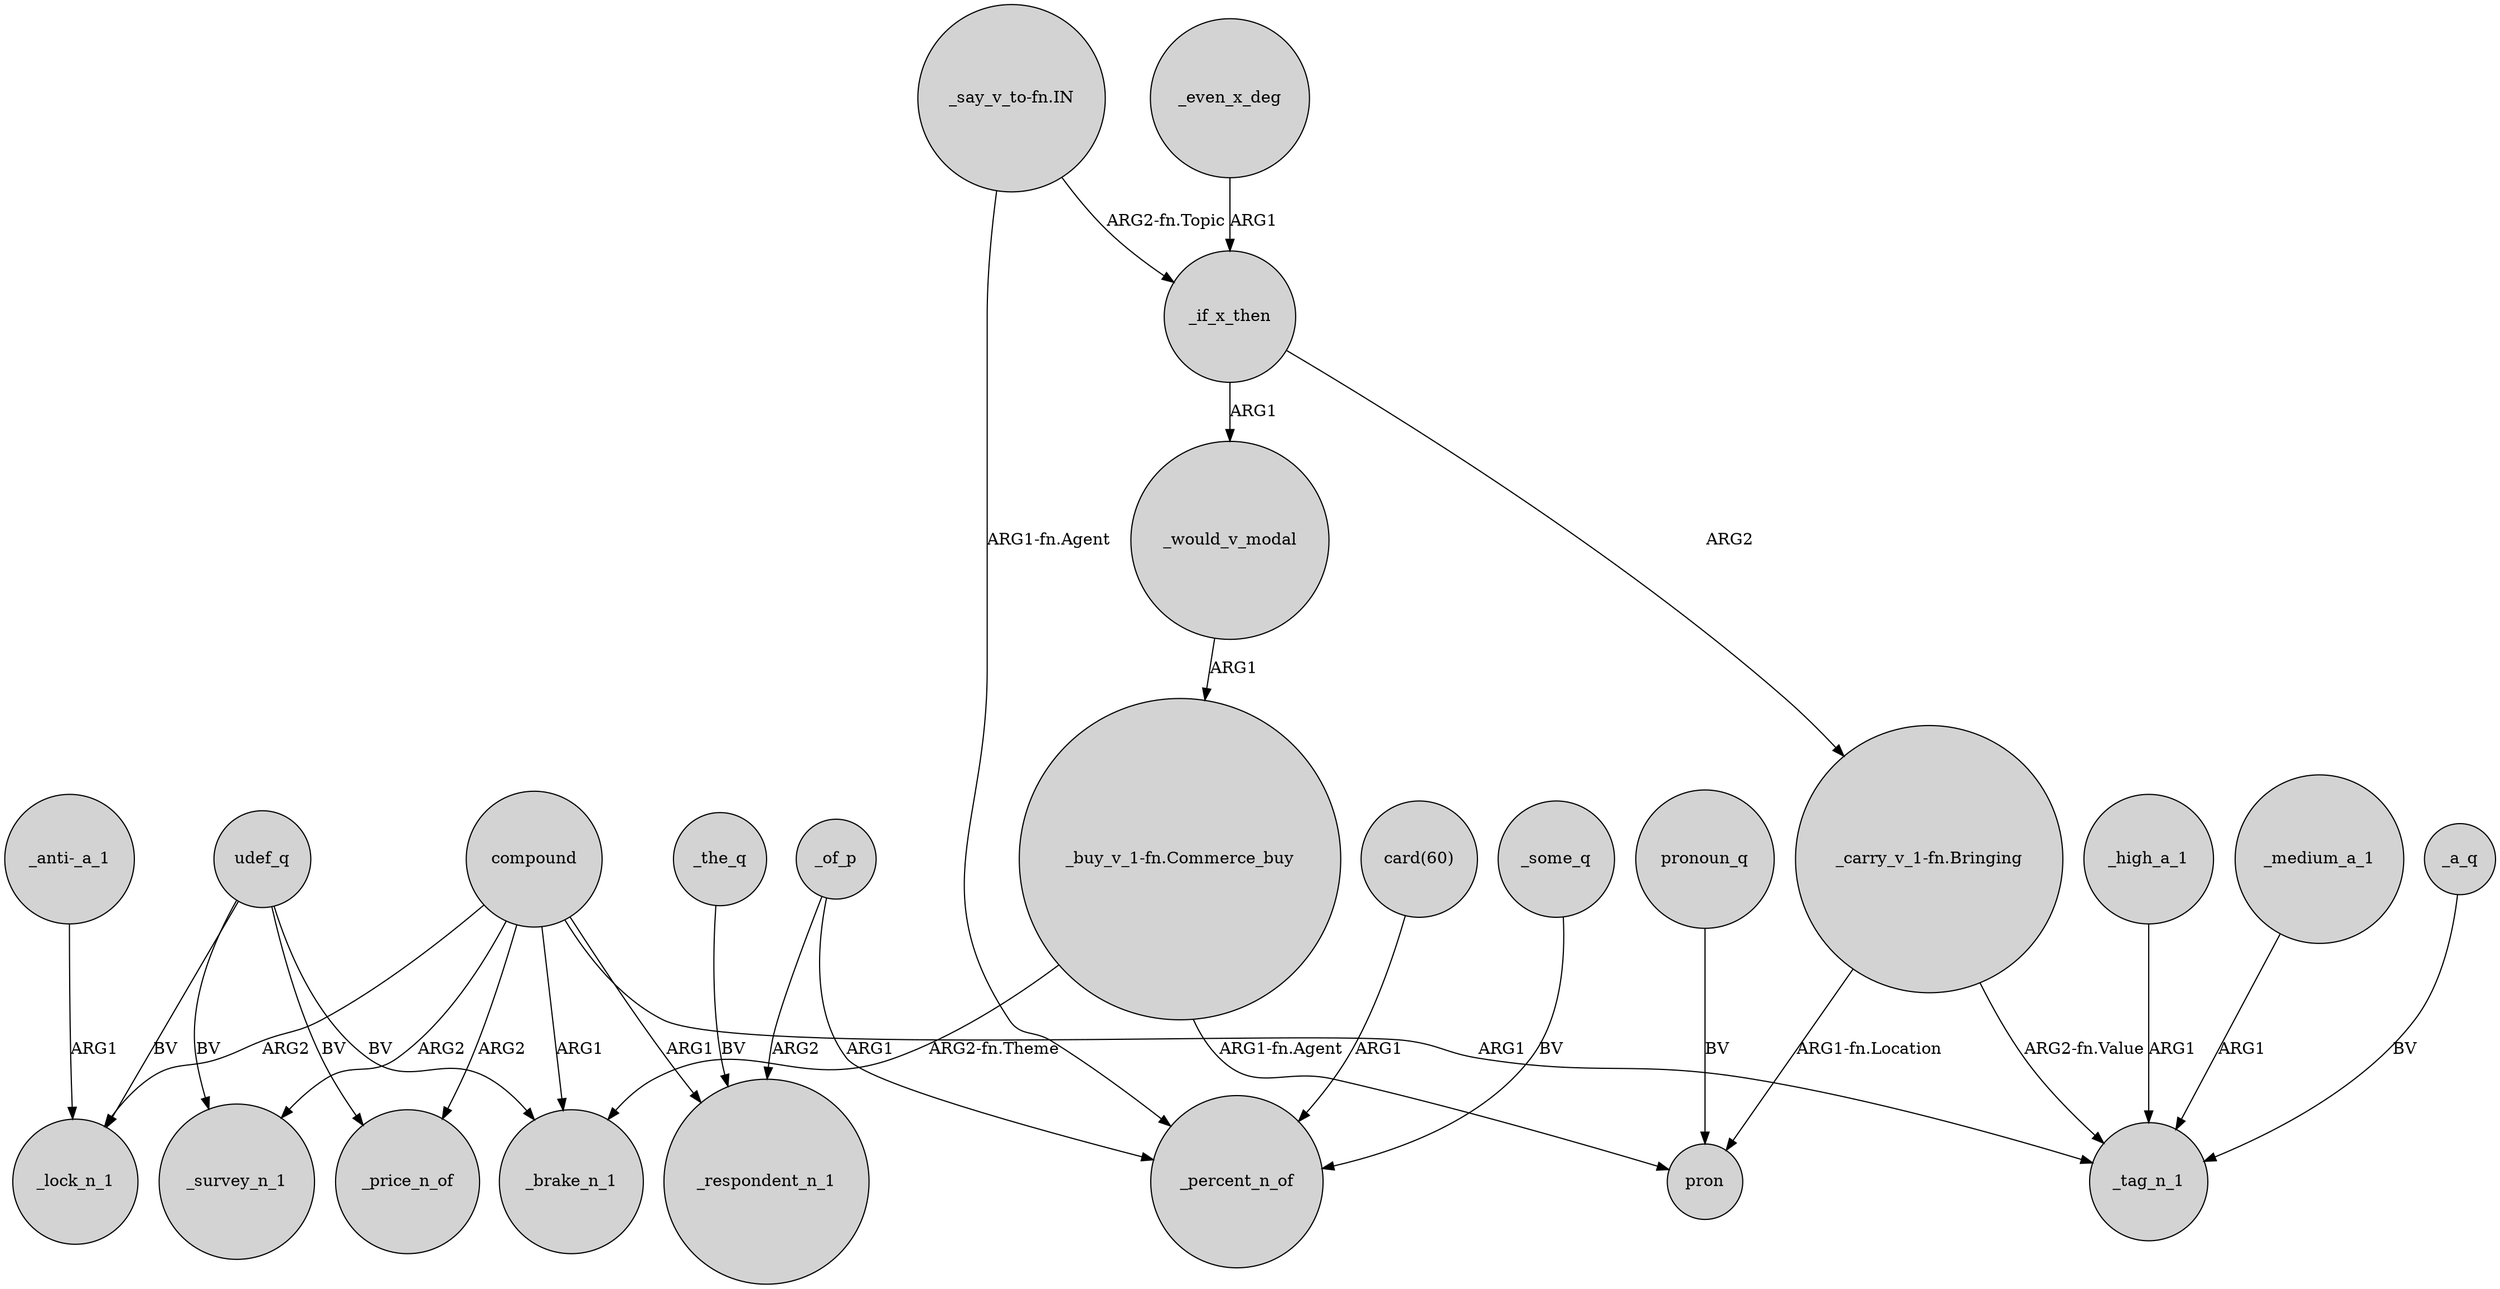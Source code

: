 digraph {
	node [shape=circle style=filled]
	_if_x_then -> "_carry_v_1-fn.Bringing" [label=ARG2]
	compound -> _price_n_of [label=ARG2]
	compound -> _respondent_n_1 [label=ARG1]
	"_say_v_to-fn.IN" -> _if_x_then [label="ARG2-fn.Topic"]
	udef_q -> _brake_n_1 [label=BV]
	udef_q -> _price_n_of [label=BV]
	"card(60)" -> _percent_n_of [label=ARG1]
	udef_q -> _survey_n_1 [label=BV]
	"_buy_v_1-fn.Commerce_buy" -> pron [label="ARG1-fn.Agent"]
	_even_x_deg -> _if_x_then [label=ARG1]
	_of_p -> _respondent_n_1 [label=ARG2]
	_would_v_modal -> "_buy_v_1-fn.Commerce_buy" [label=ARG1]
	compound -> _brake_n_1 [label=ARG1]
	_high_a_1 -> _tag_n_1 [label=ARG1]
	compound -> _survey_n_1 [label=ARG2]
	"_carry_v_1-fn.Bringing" -> pron [label="ARG1-fn.Location"]
	"_say_v_to-fn.IN" -> _percent_n_of [label="ARG1-fn.Agent"]
	_of_p -> _percent_n_of [label=ARG1]
	pronoun_q -> pron [label=BV]
	compound -> _lock_n_1 [label=ARG2]
	_medium_a_1 -> _tag_n_1 [label=ARG1]
	_if_x_then -> _would_v_modal [label=ARG1]
	"_carry_v_1-fn.Bringing" -> _tag_n_1 [label="ARG2-fn.Value"]
	compound -> _tag_n_1 [label=ARG1]
	_a_q -> _tag_n_1 [label=BV]
	udef_q -> _lock_n_1 [label=BV]
	_the_q -> _respondent_n_1 [label=BV]
	"_anti-_a_1" -> _lock_n_1 [label=ARG1]
	"_buy_v_1-fn.Commerce_buy" -> _brake_n_1 [label="ARG2-fn.Theme"]
	_some_q -> _percent_n_of [label=BV]
}
